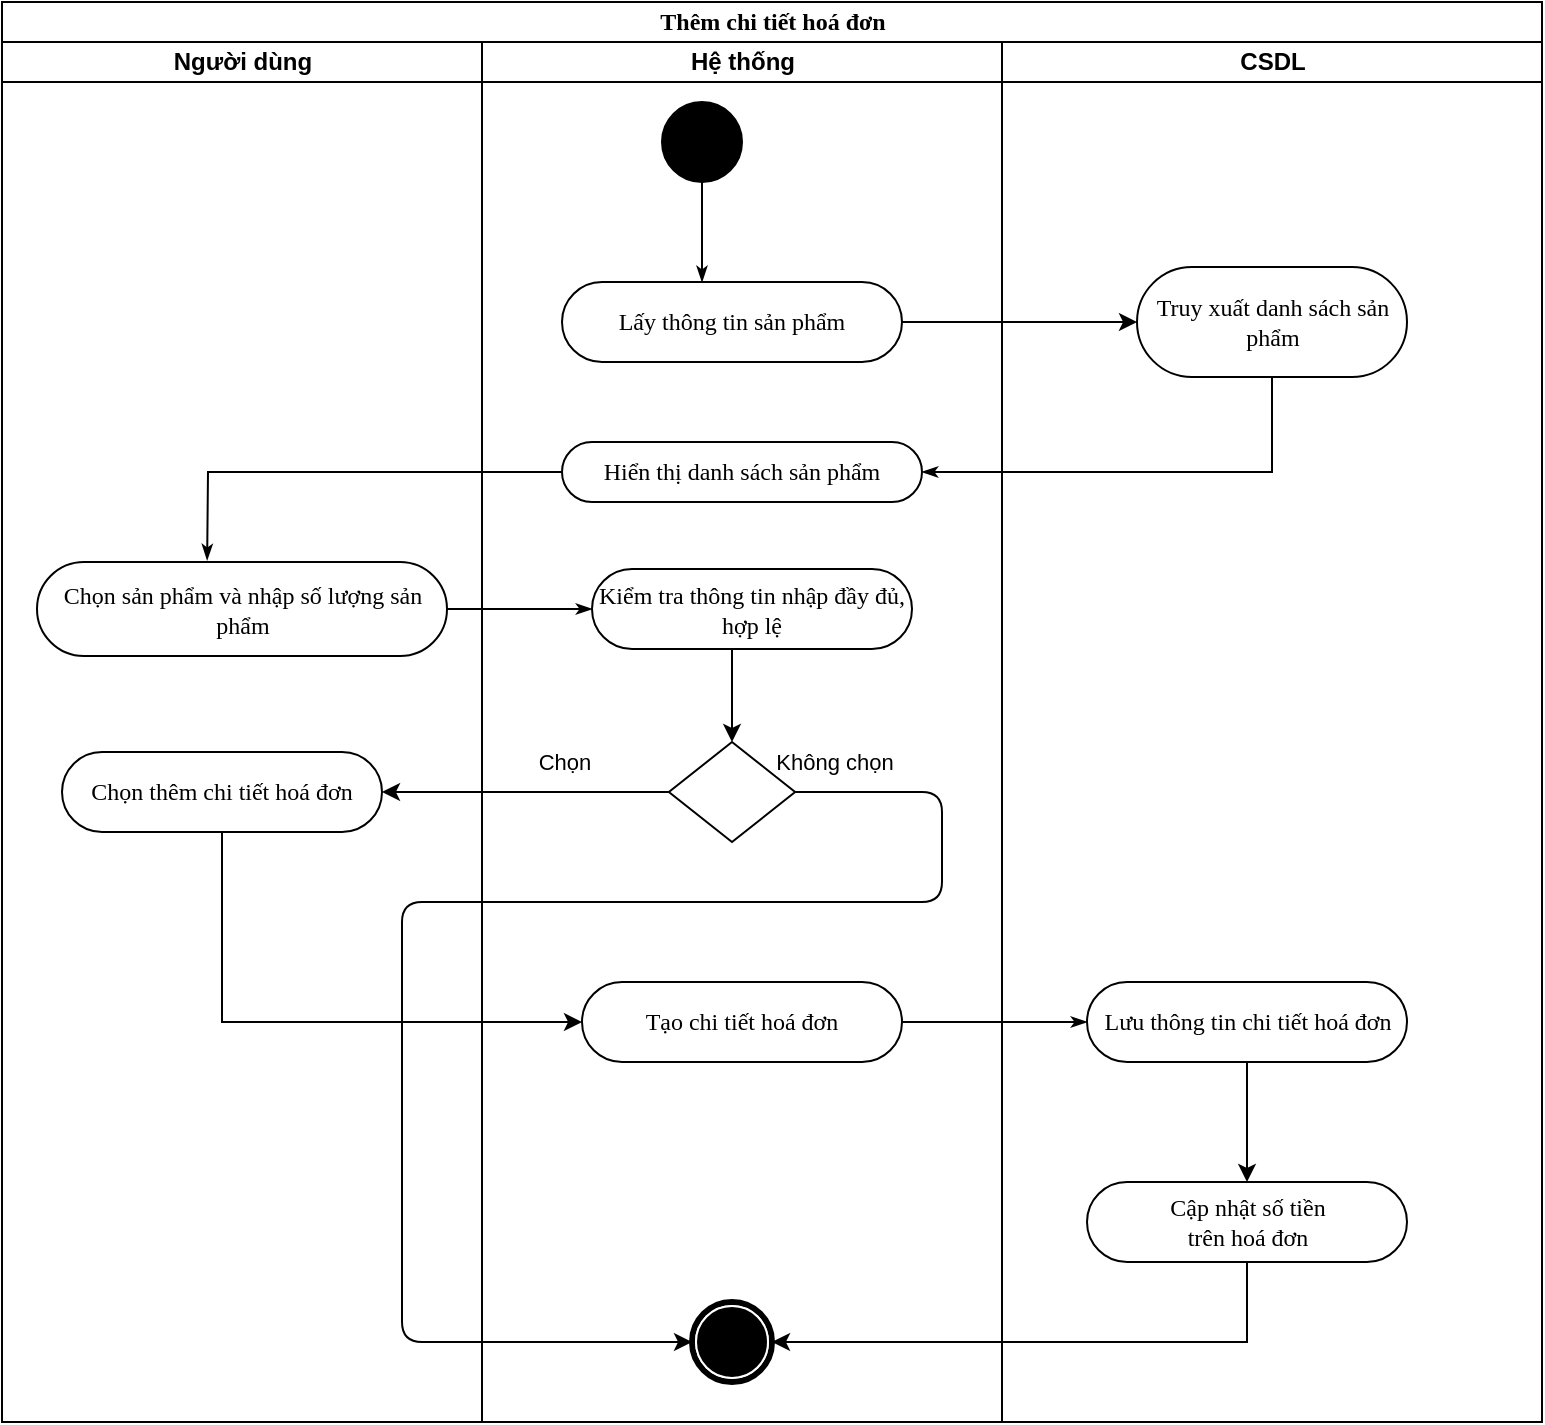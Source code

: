<mxfile version="13.3.5" type="google"><diagram name="Page-1" id="0783ab3e-0a74-02c8-0abd-f7b4e66b4bec"><mxGraphModel dx="-14" dy="332" grid="1" gridSize="10" guides="1" tooltips="1" connect="1" arrows="1" fold="1" page="1" pageScale="1" pageWidth="850" pageHeight="1100" background="#ffffff" math="0" shadow="0"><root><mxCell id="0"/><mxCell id="1" parent="0"/><mxCell id="oPgXVYBWoIYFumXMSpMI-64" value="Thêm chi tiết hoá đơn" style="swimlane;html=1;childLayout=stackLayout;startSize=20;rounded=0;shadow=0;comic=0;labelBackgroundColor=none;strokeWidth=1;fontFamily=Verdana;fontSize=12;align=center;" vertex="1" parent="1"><mxGeometry x="910" y="50" width="770" height="710" as="geometry"/></mxCell><mxCell id="oPgXVYBWoIYFumXMSpMI-65" value="" style="endArrow=classic;html=1;exitX=1;exitY=0.5;exitDx=0;exitDy=0;entryX=0;entryY=0.5;entryDx=0;entryDy=0;" edge="1" parent="oPgXVYBWoIYFumXMSpMI-64" source="oPgXVYBWoIYFumXMSpMI-72" target="oPgXVYBWoIYFumXMSpMI-83"><mxGeometry width="50" height="50" relative="1" as="geometry"><mxPoint x="250" y="250" as="sourcePoint"/><mxPoint x="300" y="200" as="targetPoint"/></mxGeometry></mxCell><mxCell id="oPgXVYBWoIYFumXMSpMI-66" value="Người dùng" style="swimlane;html=1;startSize=20;" vertex="1" parent="oPgXVYBWoIYFumXMSpMI-64"><mxGeometry y="20" width="240" height="690" as="geometry"/></mxCell><mxCell id="oPgXVYBWoIYFumXMSpMI-67" value="Chọn sản phẩm và nhập số lượng sản phẩm" style="rounded=1;whiteSpace=wrap;html=1;shadow=0;comic=0;labelBackgroundColor=none;strokeWidth=1;fontFamily=Verdana;fontSize=12;align=center;arcSize=50;" vertex="1" parent="oPgXVYBWoIYFumXMSpMI-66"><mxGeometry x="17.5" y="260" width="205" height="47" as="geometry"/></mxCell><mxCell id="oPgXVYBWoIYFumXMSpMI-68" value="Chọn thêm chi tiết hoá đơn" style="rounded=1;whiteSpace=wrap;html=1;shadow=0;comic=0;labelBackgroundColor=none;strokeWidth=1;fontFamily=Verdana;fontSize=12;align=center;arcSize=50;" vertex="1" parent="oPgXVYBWoIYFumXMSpMI-66"><mxGeometry x="30" y="355" width="160" height="40" as="geometry"/></mxCell><mxCell id="oPgXVYBWoIYFumXMSpMI-69" value="Hệ thống" style="swimlane;html=1;startSize=20;" vertex="1" parent="oPgXVYBWoIYFumXMSpMI-64"><mxGeometry x="240" y="20" width="260.0" height="690" as="geometry"/></mxCell><mxCell id="oPgXVYBWoIYFumXMSpMI-70" value="" style="shape=mxgraph.bpmn.shape;html=1;verticalLabelPosition=bottom;labelBackgroundColor=#ffffff;verticalAlign=top;perimeter=ellipsePerimeter;outline=end;symbol=terminate;rounded=0;shadow=0;comic=0;strokeWidth=1;fontFamily=Verdana;fontSize=12;align=center;" vertex="1" parent="oPgXVYBWoIYFumXMSpMI-69"><mxGeometry x="105" y="630" width="40" height="40" as="geometry"/></mxCell><mxCell id="oPgXVYBWoIYFumXMSpMI-71" value="Tạo chi tiết hoá đơn" style="rounded=1;whiteSpace=wrap;html=1;shadow=0;comic=0;labelBackgroundColor=none;strokeWidth=1;fontFamily=Verdana;fontSize=12;align=center;arcSize=50;" vertex="1" parent="oPgXVYBWoIYFumXMSpMI-69"><mxGeometry x="50" y="470" width="160" height="40" as="geometry"/></mxCell><mxCell id="oPgXVYBWoIYFumXMSpMI-72" value="&lt;font style=&quot;font-size: 12px&quot;&gt;Lấy thông tin sản phẩm&lt;/font&gt;" style="rounded=1;whiteSpace=wrap;html=1;shadow=0;comic=0;labelBackgroundColor=none;strokeWidth=1;fontFamily=Verdana;fontSize=12;align=center;arcSize=50;" vertex="1" parent="oPgXVYBWoIYFumXMSpMI-69"><mxGeometry x="40" y="120" width="170" height="40" as="geometry"/></mxCell><mxCell id="oPgXVYBWoIYFumXMSpMI-73" value="" style="ellipse;whiteSpace=wrap;html=1;rounded=0;shadow=0;comic=0;labelBackgroundColor=none;strokeWidth=1;fillColor=#000000;fontFamily=Verdana;fontSize=12;align=center;" vertex="1" parent="oPgXVYBWoIYFumXMSpMI-69"><mxGeometry x="90" y="30" width="40" height="40" as="geometry"/></mxCell><mxCell id="oPgXVYBWoIYFumXMSpMI-74" style="edgeStyle=orthogonalEdgeStyle;rounded=0;html=1;labelBackgroundColor=none;startArrow=none;startFill=0;startSize=5;endArrow=classicThin;endFill=1;endSize=5;jettySize=auto;orthogonalLoop=1;strokeWidth=1;fontFamily=Verdana;fontSize=12" edge="1" parent="oPgXVYBWoIYFumXMSpMI-69" source="oPgXVYBWoIYFumXMSpMI-73" target="oPgXVYBWoIYFumXMSpMI-72"><mxGeometry relative="1" as="geometry"><Array as="points"><mxPoint x="110" y="125"/><mxPoint x="110" y="125"/></Array></mxGeometry></mxCell><mxCell id="oPgXVYBWoIYFumXMSpMI-75" value="" style="rhombus;whiteSpace=wrap;html=1;" vertex="1" parent="oPgXVYBWoIYFumXMSpMI-69"><mxGeometry x="93.44" y="350" width="63.12" height="50" as="geometry"/></mxCell><mxCell id="oPgXVYBWoIYFumXMSpMI-76" value="&lt;font style=&quot;font-size: 12px&quot;&gt;Hiển thị danh sách sản phẩm&lt;/font&gt;" style="rounded=1;whiteSpace=wrap;html=1;shadow=0;comic=0;labelBackgroundColor=none;strokeWidth=1;fontFamily=Verdana;fontSize=12;align=center;arcSize=50;" vertex="1" parent="oPgXVYBWoIYFumXMSpMI-69"><mxGeometry x="40" y="200" width="180" height="30" as="geometry"/></mxCell><mxCell id="oPgXVYBWoIYFumXMSpMI-77" value="Kiểm tra thông tin nhập đầy đủ, hợp lệ&lt;span style=&quot;color: rgba(0 , 0 , 0 , 0) ; font-family: monospace ; font-size: 0px&quot;&gt;%3CmxGraphModel%3E%3Croot%3E%3CmxCell%20id%3D%220%22%2F%3E%3CmxCell%20id%3D%221%22%20parent%3D%220%22%2F%3E%3CmxCell%20id%3D%222%22%20style%3D%22rounded%3D0%3Bhtml%3D1%3BlabelBackgroundColor%3Dnone%3BstartArrow%3Dnone%3BstartFill%3D0%3BstartSize%3D5%3BendArrow%3DclassicThin%3BendFill%3D1%3BendSize%3D5%3BjettySize%3Dauto%3BorthogonalLoop%3D1%3BstrokeWidth%3D1%3BfontFamily%3DVerdana%3BfontSize%3D12%3BexitX%3D1%3BexitY%3D0.5%3BexitDx%3D0%3BexitDy%3D0%3BentryX%3D1%3BentryY%3D0.5%3BentryDx%3D0%3BentryDy%3D0%3B%22%20edge%3D%221%22%20parent%3D%221%22%3E%3CmxGeometry%20relative%3D%221%22%20as%3D%22geometry%22%3E%3CmxPoint%20x%3D%22473.13%22%20y%3D%22624.5%22%20as%3D%22sourcePoint%22%2F%3E%3CmxPoint%20x%3D%22280%22%20y%3D%22790%22%20as%3D%22targetPoint%22%2F%3E%3CArray%20as%3D%22points%22%3E%3CmxPoint%20x%3D%22620%22%20y%3D%22625%22%2F%3E%3CmxPoint%20x%3D%22620%22%20y%3D%22790%22%2F%3E%3C%2FArray%3E%3C%2FmxGeometry%3E%3C%2FmxCell%3E%3C%2Froot%3E%3C%2FmxGraphModel%3E&lt;/span&gt;" style="rounded=1;whiteSpace=wrap;html=1;shadow=0;comic=0;labelBackgroundColor=none;strokeWidth=1;fontFamily=Verdana;fontSize=12;align=center;arcSize=50;" vertex="1" parent="oPgXVYBWoIYFumXMSpMI-69"><mxGeometry x="55" y="263.5" width="160" height="40" as="geometry"/></mxCell><mxCell id="oPgXVYBWoIYFumXMSpMI-78" value="" style="edgeStyle=orthogonalEdgeStyle;rounded=0;orthogonalLoop=1;jettySize=auto;html=1;entryX=0.5;entryY=0;entryDx=0;entryDy=0;" edge="1" parent="oPgXVYBWoIYFumXMSpMI-69" source="oPgXVYBWoIYFumXMSpMI-77" target="oPgXVYBWoIYFumXMSpMI-75"><mxGeometry relative="1" as="geometry"><Array as="points"><mxPoint x="125" y="310"/><mxPoint x="125" y="310"/></Array></mxGeometry></mxCell><mxCell id="oPgXVYBWoIYFumXMSpMI-79" value="" style="endArrow=classic;html=1;exitX=1;exitY=0.5;exitDx=0;exitDy=0;entryX=0;entryY=0.5;entryDx=0;entryDy=0;" edge="1" parent="oPgXVYBWoIYFumXMSpMI-69" source="oPgXVYBWoIYFumXMSpMI-75" target="oPgXVYBWoIYFumXMSpMI-70"><mxGeometry width="50" height="50" relative="1" as="geometry"><mxPoint x="120" y="630" as="sourcePoint"/><mxPoint x="170" y="580" as="targetPoint"/><Array as="points"><mxPoint x="230" y="375"/><mxPoint x="230" y="430"/><mxPoint x="-40" y="430"/><mxPoint x="-40" y="580"/><mxPoint x="-40" y="650"/></Array></mxGeometry></mxCell><mxCell id="oPgXVYBWoIYFumXMSpMI-80" value="Không chọn" style="edgeLabel;html=1;align=center;verticalAlign=middle;resizable=0;points=[];" vertex="1" connectable="0" parent="oPgXVYBWoIYFumXMSpMI-79"><mxGeometry x="-0.588" y="-4" relative="1" as="geometry"><mxPoint x="-25.44" y="-66" as="offset"/></mxGeometry></mxCell><mxCell id="oPgXVYBWoIYFumXMSpMI-81" value="CSDL" style="swimlane;html=1;startSize=20;" vertex="1" parent="oPgXVYBWoIYFumXMSpMI-64"><mxGeometry x="500.0" y="20" width="270" height="690" as="geometry"/></mxCell><mxCell id="oPgXVYBWoIYFumXMSpMI-92" value="Cập nhật số tiền &lt;br&gt;trên hoá đơn" style="rounded=1;whiteSpace=wrap;html=1;shadow=0;comic=0;labelBackgroundColor=none;strokeWidth=1;fontFamily=Verdana;fontSize=12;align=center;arcSize=50;" vertex="1" parent="oPgXVYBWoIYFumXMSpMI-81"><mxGeometry x="42.5" y="570" width="160" height="40" as="geometry"/></mxCell><mxCell id="oPgXVYBWoIYFumXMSpMI-83" value="&lt;font style=&quot;font-size: 12px&quot;&gt;Truy xuất danh sách sản phẩm&lt;/font&gt;" style="rounded=1;whiteSpace=wrap;html=1;shadow=0;comic=0;labelBackgroundColor=none;strokeWidth=1;fontFamily=Verdana;fontSize=12;align=center;arcSize=50;" vertex="1" parent="oPgXVYBWoIYFumXMSpMI-81"><mxGeometry x="67.5" y="112.5" width="135" height="55" as="geometry"/></mxCell><mxCell id="oPgXVYBWoIYFumXMSpMI-94" value="" style="endArrow=classic;html=1;exitX=0.5;exitY=1;exitDx=0;exitDy=0;entryX=0.5;entryY=0;entryDx=0;entryDy=0;" edge="1" parent="oPgXVYBWoIYFumXMSpMI-81" source="oPgXVYBWoIYFumXMSpMI-82" target="oPgXVYBWoIYFumXMSpMI-92"><mxGeometry width="50" height="50" relative="1" as="geometry"><mxPoint x="160" y="560" as="sourcePoint"/><mxPoint x="210" y="510" as="targetPoint"/></mxGeometry></mxCell><mxCell id="oPgXVYBWoIYFumXMSpMI-82" value="Lưu thông tin chi tiết hoá đơn" style="rounded=1;whiteSpace=wrap;html=1;shadow=0;comic=0;labelBackgroundColor=none;strokeWidth=1;fontFamily=Verdana;fontSize=12;align=center;arcSize=50;" vertex="1" parent="oPgXVYBWoIYFumXMSpMI-81"><mxGeometry x="42.5" y="470" width="160" height="40" as="geometry"/></mxCell><mxCell id="oPgXVYBWoIYFumXMSpMI-84" style="rounded=0;html=1;labelBackgroundColor=none;startArrow=none;startFill=0;startSize=5;endArrow=classicThin;endFill=1;endSize=5;jettySize=auto;orthogonalLoop=1;strokeWidth=1;fontFamily=Verdana;fontSize=12;entryX=0.415;entryY=-0.02;entryDx=0;entryDy=0;entryPerimeter=0;exitX=0;exitY=0.5;exitDx=0;exitDy=0;" edge="1" parent="oPgXVYBWoIYFumXMSpMI-64" source="oPgXVYBWoIYFumXMSpMI-76" target="oPgXVYBWoIYFumXMSpMI-67"><mxGeometry relative="1" as="geometry"><mxPoint x="295" y="260" as="sourcePoint"/><mxPoint x="633" y="320" as="targetPoint"/><Array as="points"><mxPoint x="138" y="235"/><mxPoint x="103" y="235"/></Array></mxGeometry></mxCell><mxCell id="oPgXVYBWoIYFumXMSpMI-85" style="rounded=0;html=1;labelBackgroundColor=none;startArrow=none;startFill=0;startSize=5;endArrow=classicThin;endFill=1;endSize=5;jettySize=auto;orthogonalLoop=1;strokeWidth=1;fontFamily=Verdana;fontSize=12;exitX=0.5;exitY=1;exitDx=0;exitDy=0;entryX=1;entryY=0.5;entryDx=0;entryDy=0;" edge="1" parent="oPgXVYBWoIYFumXMSpMI-64" source="oPgXVYBWoIYFumXMSpMI-83" target="oPgXVYBWoIYFumXMSpMI-76"><mxGeometry relative="1" as="geometry"><mxPoint x="583.75" y="268" as="sourcePoint"/><mxPoint x="561.25" y="298" as="targetPoint"/><Array as="points"><mxPoint x="635" y="235"/></Array></mxGeometry></mxCell><mxCell id="oPgXVYBWoIYFumXMSpMI-86" style="rounded=0;html=1;labelBackgroundColor=none;startArrow=none;startFill=0;startSize=5;endArrow=classicThin;endFill=1;endSize=5;jettySize=auto;orthogonalLoop=1;strokeWidth=1;fontFamily=Verdana;fontSize=12;entryX=0;entryY=0.5;entryDx=0;entryDy=0;exitX=1;exitY=0.5;exitDx=0;exitDy=0;" edge="1" parent="oPgXVYBWoIYFumXMSpMI-64" source="oPgXVYBWoIYFumXMSpMI-67" target="oPgXVYBWoIYFumXMSpMI-77"><mxGeometry relative="1" as="geometry"><mxPoint x="370" y="450" as="sourcePoint"/><mxPoint x="370" y="530" as="targetPoint"/></mxGeometry></mxCell><mxCell id="oPgXVYBWoIYFumXMSpMI-87" value="" style="edgeStyle=orthogonalEdgeStyle;rounded=0;orthogonalLoop=1;jettySize=auto;html=1;entryX=1;entryY=0.5;entryDx=0;entryDy=0;exitX=0.5;exitY=1;exitDx=0;exitDy=0;" edge="1" parent="oPgXVYBWoIYFumXMSpMI-64" source="oPgXVYBWoIYFumXMSpMI-92" target="oPgXVYBWoIYFumXMSpMI-70"><mxGeometry relative="1" as="geometry"><mxPoint x="610" y="610" as="sourcePoint"/><mxPoint x="690" y="910" as="targetPoint"/><Array as="points"><mxPoint x="623" y="670"/></Array></mxGeometry></mxCell><mxCell id="oPgXVYBWoIYFumXMSpMI-88" value="" style="endArrow=classic;html=1;exitX=0;exitY=0.5;exitDx=0;exitDy=0;entryX=1;entryY=0.5;entryDx=0;entryDy=0;" edge="1" parent="oPgXVYBWoIYFumXMSpMI-64" source="oPgXVYBWoIYFumXMSpMI-75" target="oPgXVYBWoIYFumXMSpMI-68"><mxGeometry width="50" height="50" relative="1" as="geometry"><mxPoint x="360" y="450" as="sourcePoint"/><mxPoint x="410" y="400" as="targetPoint"/></mxGeometry></mxCell><mxCell id="oPgXVYBWoIYFumXMSpMI-89" value="Chọn" style="edgeLabel;html=1;align=center;verticalAlign=middle;resizable=0;points=[];" vertex="1" connectable="0" parent="oPgXVYBWoIYFumXMSpMI-88"><mxGeometry x="-0.406" y="-1" relative="1" as="geometry"><mxPoint x="-10.44" y="-14" as="offset"/></mxGeometry></mxCell><mxCell id="oPgXVYBWoIYFumXMSpMI-90" value="" style="edgeStyle=orthogonalEdgeStyle;rounded=0;orthogonalLoop=1;jettySize=auto;html=1;exitX=0.5;exitY=1;exitDx=0;exitDy=0;entryX=0;entryY=0.5;entryDx=0;entryDy=0;" edge="1" parent="oPgXVYBWoIYFumXMSpMI-64" source="oPgXVYBWoIYFumXMSpMI-68" target="oPgXVYBWoIYFumXMSpMI-71"><mxGeometry relative="1" as="geometry"><mxPoint x="140" y="600" as="sourcePoint"/><mxPoint x="110" y="750" as="targetPoint"/><Array as="points"><mxPoint x="110" y="510"/></Array></mxGeometry></mxCell><mxCell id="oPgXVYBWoIYFumXMSpMI-91" style="rounded=0;html=1;labelBackgroundColor=none;startArrow=none;startFill=0;startSize=5;endArrow=classicThin;endFill=1;endSize=5;jettySize=auto;orthogonalLoop=1;strokeWidth=1;fontFamily=Verdana;fontSize=12;exitX=1;exitY=0.5;exitDx=0;exitDy=0;entryX=0;entryY=0.5;entryDx=0;entryDy=0;" edge="1" parent="oPgXVYBWoIYFumXMSpMI-64" source="oPgXVYBWoIYFumXMSpMI-71" target="oPgXVYBWoIYFumXMSpMI-82"><mxGeometry relative="1" as="geometry"><mxPoint x="480" y="710" as="sourcePoint"/><mxPoint x="541" y="709.5" as="targetPoint"/><Array as="points"/></mxGeometry></mxCell></root></mxGraphModel></diagram></mxfile>